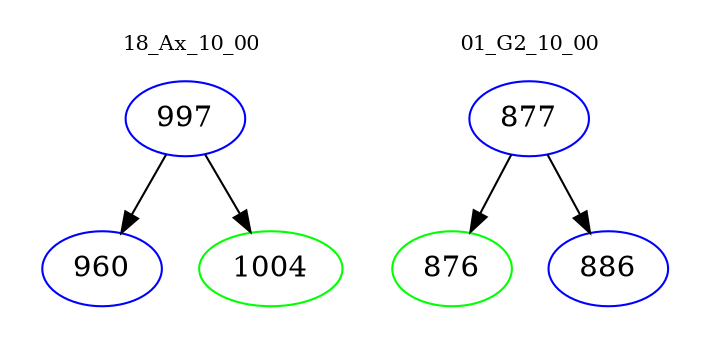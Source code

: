 digraph{
subgraph cluster_0 {
color = white
label = "18_Ax_10_00";
fontsize=10;
T0_997 [label="997", color="blue"]
T0_997 -> T0_960 [color="black"]
T0_960 [label="960", color="blue"]
T0_997 -> T0_1004 [color="black"]
T0_1004 [label="1004", color="green"]
}
subgraph cluster_1 {
color = white
label = "01_G2_10_00";
fontsize=10;
T1_877 [label="877", color="blue"]
T1_877 -> T1_876 [color="black"]
T1_876 [label="876", color="green"]
T1_877 -> T1_886 [color="black"]
T1_886 [label="886", color="blue"]
}
}

